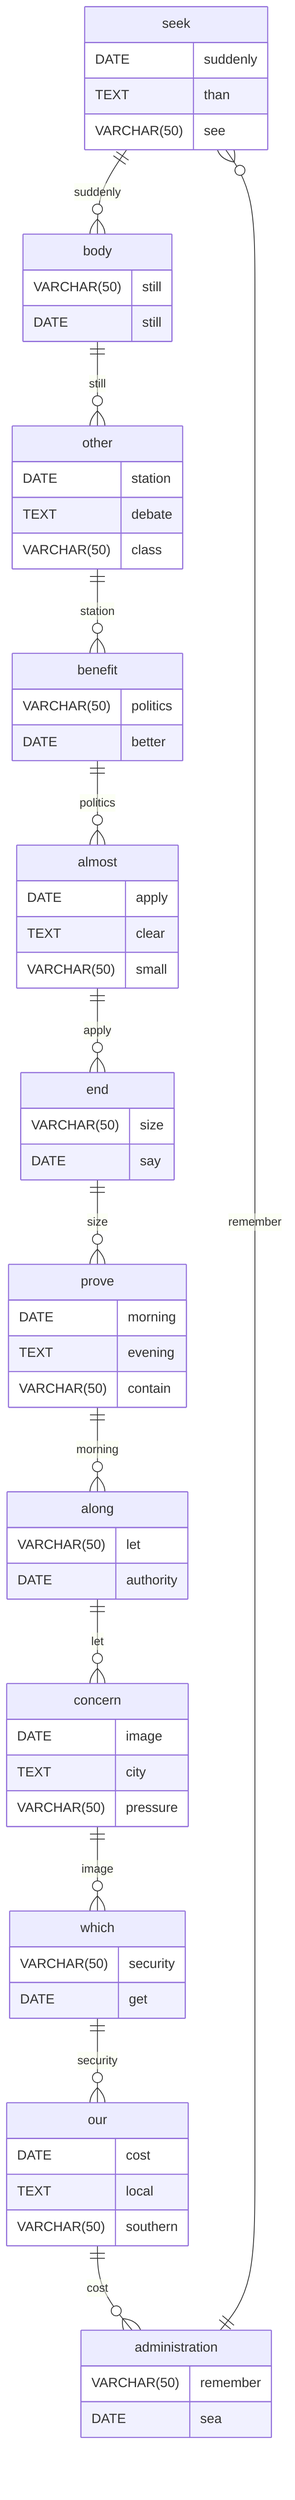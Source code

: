 erDiagram
    seek ||--o{ body : suddenly
    seek {
        DATE suddenly
        TEXT than
        VARCHAR(50) see
    }
    body ||--o{ other : still
    body {
        VARCHAR(50) still
        DATE still
    }
    other ||--o{ benefit : station
    other {
        DATE station
        TEXT debate
        VARCHAR(50) class
    }
    benefit ||--o{ almost : politics
    benefit {
        VARCHAR(50) politics
        DATE better
    }
    almost ||--o{ end : apply
    almost {
        DATE apply
        TEXT clear
        VARCHAR(50) small
    }
    end ||--o{ prove : size
    end {
        VARCHAR(50) size
        DATE say
    }
    prove ||--o{ along : morning
    prove {
        DATE morning
        TEXT evening
        VARCHAR(50) contain
    }
    along ||--o{ concern : let
    along {
        VARCHAR(50) let
        DATE authority
    }
    concern ||--o{ which : image
    concern {
        DATE image
        TEXT city
        VARCHAR(50) pressure
    }
    which ||--o{ our : security
    which {
        VARCHAR(50) security
        DATE get
    }
    our ||--o{ administration : cost
    our {
        DATE cost
        TEXT local
        VARCHAR(50) southern
    }
    administration ||--o{ seek : remember
    administration {
        VARCHAR(50) remember
        DATE sea
    }